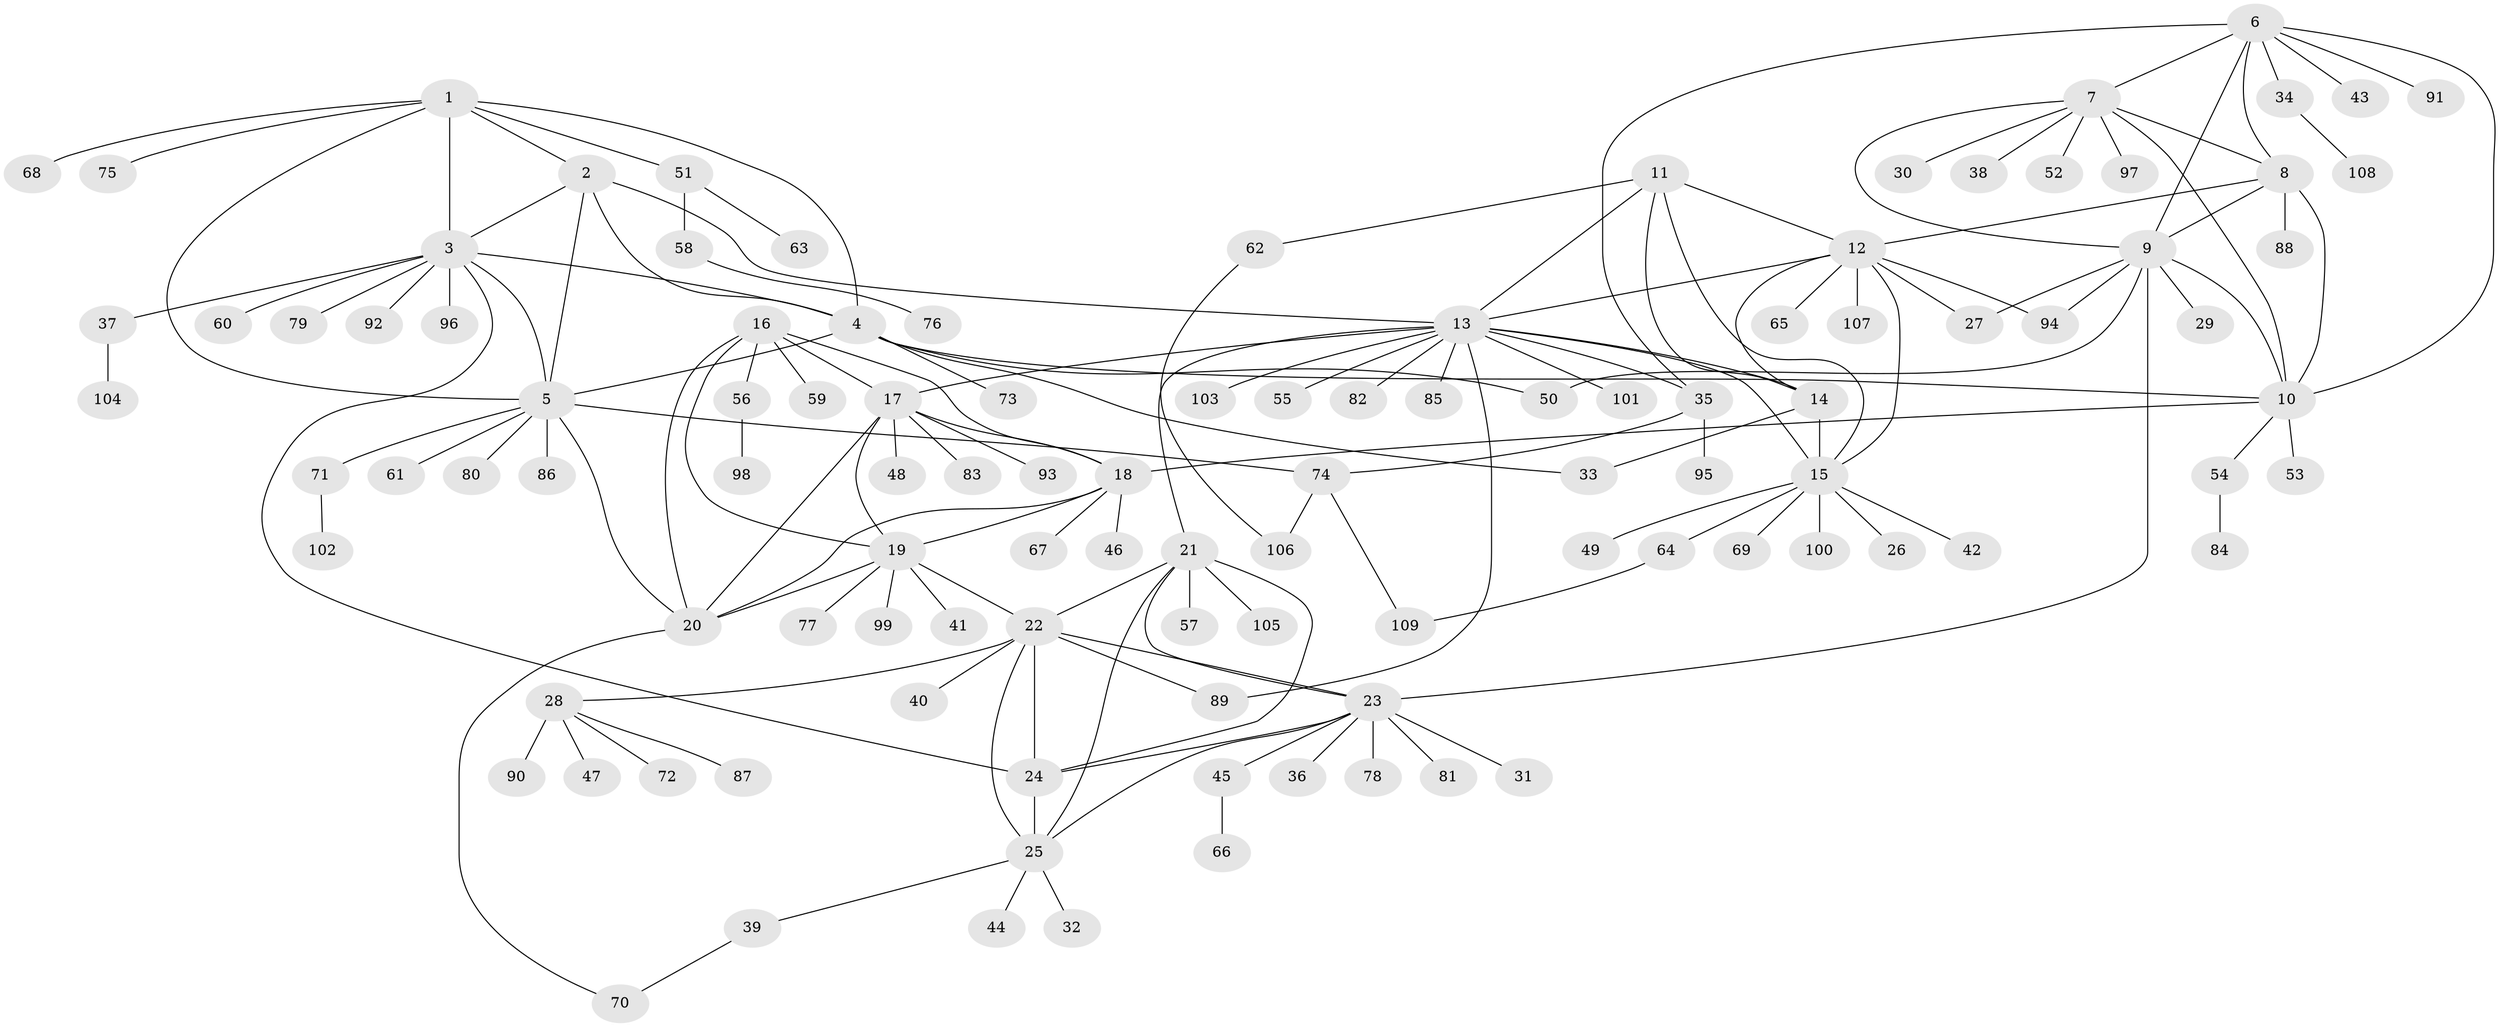 // Generated by graph-tools (version 1.1) at 2025/11/02/27/25 16:11:35]
// undirected, 109 vertices, 154 edges
graph export_dot {
graph [start="1"]
  node [color=gray90,style=filled];
  1;
  2;
  3;
  4;
  5;
  6;
  7;
  8;
  9;
  10;
  11;
  12;
  13;
  14;
  15;
  16;
  17;
  18;
  19;
  20;
  21;
  22;
  23;
  24;
  25;
  26;
  27;
  28;
  29;
  30;
  31;
  32;
  33;
  34;
  35;
  36;
  37;
  38;
  39;
  40;
  41;
  42;
  43;
  44;
  45;
  46;
  47;
  48;
  49;
  50;
  51;
  52;
  53;
  54;
  55;
  56;
  57;
  58;
  59;
  60;
  61;
  62;
  63;
  64;
  65;
  66;
  67;
  68;
  69;
  70;
  71;
  72;
  73;
  74;
  75;
  76;
  77;
  78;
  79;
  80;
  81;
  82;
  83;
  84;
  85;
  86;
  87;
  88;
  89;
  90;
  91;
  92;
  93;
  94;
  95;
  96;
  97;
  98;
  99;
  100;
  101;
  102;
  103;
  104;
  105;
  106;
  107;
  108;
  109;
  1 -- 2;
  1 -- 3;
  1 -- 4;
  1 -- 5;
  1 -- 51;
  1 -- 68;
  1 -- 75;
  2 -- 3;
  2 -- 4;
  2 -- 5;
  2 -- 13;
  3 -- 4;
  3 -- 5;
  3 -- 24;
  3 -- 37;
  3 -- 60;
  3 -- 79;
  3 -- 92;
  3 -- 96;
  4 -- 5;
  4 -- 10;
  4 -- 33;
  4 -- 50;
  4 -- 73;
  5 -- 20;
  5 -- 61;
  5 -- 71;
  5 -- 74;
  5 -- 80;
  5 -- 86;
  6 -- 7;
  6 -- 8;
  6 -- 9;
  6 -- 10;
  6 -- 34;
  6 -- 35;
  6 -- 43;
  6 -- 91;
  7 -- 8;
  7 -- 9;
  7 -- 10;
  7 -- 30;
  7 -- 38;
  7 -- 52;
  7 -- 97;
  8 -- 9;
  8 -- 10;
  8 -- 12;
  8 -- 88;
  9 -- 10;
  9 -- 23;
  9 -- 27;
  9 -- 29;
  9 -- 50;
  9 -- 94;
  10 -- 18;
  10 -- 53;
  10 -- 54;
  11 -- 12;
  11 -- 13;
  11 -- 14;
  11 -- 15;
  11 -- 62;
  12 -- 13;
  12 -- 14;
  12 -- 15;
  12 -- 27;
  12 -- 65;
  12 -- 94;
  12 -- 107;
  13 -- 14;
  13 -- 15;
  13 -- 17;
  13 -- 21;
  13 -- 35;
  13 -- 55;
  13 -- 82;
  13 -- 85;
  13 -- 89;
  13 -- 101;
  13 -- 103;
  14 -- 15;
  14 -- 33;
  15 -- 26;
  15 -- 42;
  15 -- 49;
  15 -- 64;
  15 -- 69;
  15 -- 100;
  16 -- 17;
  16 -- 18;
  16 -- 19;
  16 -- 20;
  16 -- 56;
  16 -- 59;
  17 -- 18;
  17 -- 19;
  17 -- 20;
  17 -- 48;
  17 -- 83;
  17 -- 93;
  18 -- 19;
  18 -- 20;
  18 -- 46;
  18 -- 67;
  19 -- 20;
  19 -- 22;
  19 -- 41;
  19 -- 77;
  19 -- 99;
  20 -- 70;
  21 -- 22;
  21 -- 23;
  21 -- 24;
  21 -- 25;
  21 -- 57;
  21 -- 105;
  22 -- 23;
  22 -- 24;
  22 -- 25;
  22 -- 28;
  22 -- 40;
  22 -- 89;
  23 -- 24;
  23 -- 25;
  23 -- 31;
  23 -- 36;
  23 -- 45;
  23 -- 78;
  23 -- 81;
  24 -- 25;
  25 -- 32;
  25 -- 39;
  25 -- 44;
  28 -- 47;
  28 -- 72;
  28 -- 87;
  28 -- 90;
  34 -- 108;
  35 -- 74;
  35 -- 95;
  37 -- 104;
  39 -- 70;
  45 -- 66;
  51 -- 58;
  51 -- 63;
  54 -- 84;
  56 -- 98;
  58 -- 76;
  62 -- 106;
  64 -- 109;
  71 -- 102;
  74 -- 106;
  74 -- 109;
}
